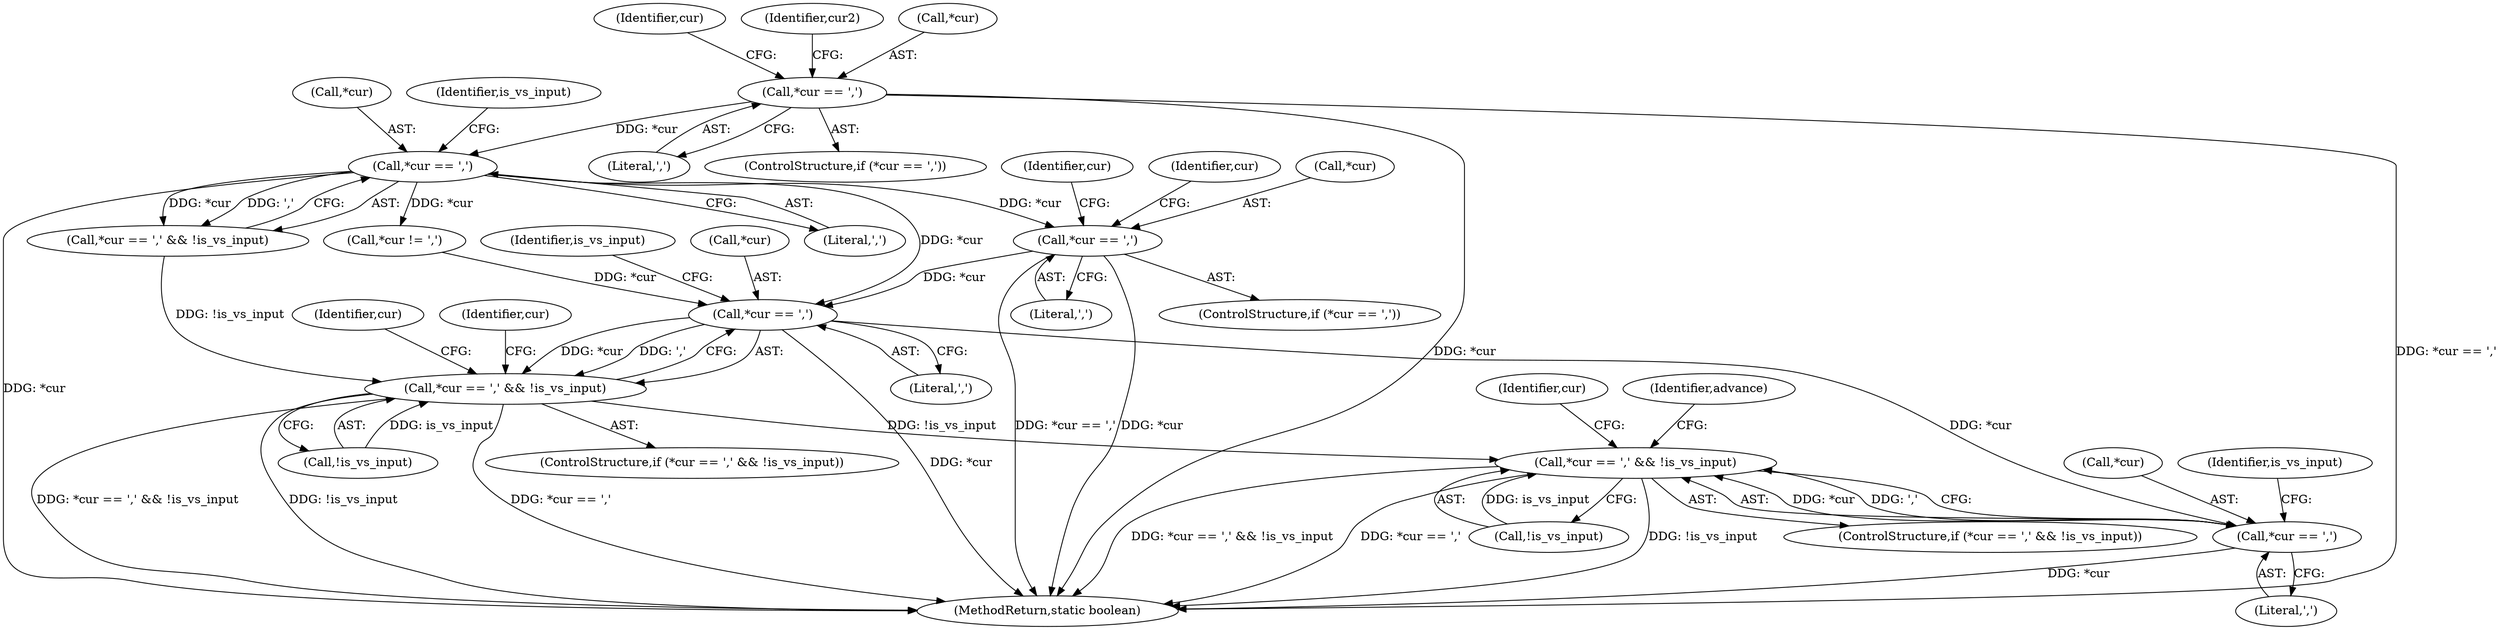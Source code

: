 digraph "0_virglrenderer_e534b51ca3c3cd25f3990589932a9ed711c59b27@pointer" {
"1003574" [label="(Call,*cur == ',')"];
"1003222" [label="(Call,*cur == ',')"];
"1003134" [label="(Call,*cur == ',')"];
"1003689" [label="(Call,*cur == ',')"];
"1003688" [label="(Call,*cur == ',' && !is_vs_input)"];
"1003759" [label="(Call,*cur == ',' && !is_vs_input)"];
"1003760" [label="(Call,*cur == ',')"];
"1003687" [label="(ControlStructure,if (*cur == ',' && !is_vs_input))"];
"1003761" [label="(Call,*cur)"];
"1003765" [label="(Identifier,is_vs_input)"];
"1003688" [label="(Call,*cur == ',' && !is_vs_input)"];
"1003573" [label="(ControlStructure,if (*cur == ','))"];
"1003222" [label="(Call,*cur == ',')"];
"1003225" [label="(Literal,',')"];
"1003381" [label="(Call,*cur != ',')"];
"1003224" [label="(Identifier,cur)"];
"1003693" [label="(Call,!is_vs_input)"];
"1003140" [label="(Identifier,cur2)"];
"1003692" [label="(Literal,',')"];
"1003580" [label="(Identifier,cur)"];
"1003698" [label="(Identifier,cur)"];
"1003680" [label="(Identifier,cur)"];
"1003759" [label="(Call,*cur == ',' && !is_vs_input)"];
"1003751" [label="(Identifier,cur)"];
"1003758" [label="(ControlStructure,if (*cur == ',' && !is_vs_input))"];
"1003769" [label="(Identifier,cur)"];
"1003577" [label="(Literal,',')"];
"1003574" [label="(Call,*cur == ',')"];
"1003764" [label="(Call,!is_vs_input)"];
"1004167" [label="(MethodReturn,static boolean)"];
"1003694" [label="(Identifier,is_vs_input)"];
"1003137" [label="(Literal,',')"];
"1003690" [label="(Call,*cur)"];
"1003689" [label="(Call,*cur == ',')"];
"1003805" [label="(Identifier,advance)"];
"1003763" [label="(Literal,',')"];
"1003221" [label="(Call,*cur == ',' && !is_vs_input)"];
"1003134" [label="(Call,*cur == ',')"];
"1003223" [label="(Call,*cur)"];
"1003135" [label="(Call,*cur)"];
"1003227" [label="(Identifier,is_vs_input)"];
"1003760" [label="(Call,*cur == ',')"];
"1003133" [label="(ControlStructure,if (*cur == ','))"];
"1003575" [label="(Call,*cur)"];
"1003574" -> "1003573"  [label="AST: "];
"1003574" -> "1003577"  [label="CFG: "];
"1003575" -> "1003574"  [label="AST: "];
"1003577" -> "1003574"  [label="AST: "];
"1003580" -> "1003574"  [label="CFG: "];
"1003680" -> "1003574"  [label="CFG: "];
"1003574" -> "1004167"  [label="DDG: *cur == ','"];
"1003574" -> "1004167"  [label="DDG: *cur"];
"1003222" -> "1003574"  [label="DDG: *cur"];
"1003574" -> "1003689"  [label="DDG: *cur"];
"1003222" -> "1003221"  [label="AST: "];
"1003222" -> "1003225"  [label="CFG: "];
"1003223" -> "1003222"  [label="AST: "];
"1003225" -> "1003222"  [label="AST: "];
"1003227" -> "1003222"  [label="CFG: "];
"1003221" -> "1003222"  [label="CFG: "];
"1003222" -> "1004167"  [label="DDG: *cur"];
"1003222" -> "1003221"  [label="DDG: *cur"];
"1003222" -> "1003221"  [label="DDG: ','"];
"1003134" -> "1003222"  [label="DDG: *cur"];
"1003222" -> "1003381"  [label="DDG: *cur"];
"1003222" -> "1003689"  [label="DDG: *cur"];
"1003134" -> "1003133"  [label="AST: "];
"1003134" -> "1003137"  [label="CFG: "];
"1003135" -> "1003134"  [label="AST: "];
"1003137" -> "1003134"  [label="AST: "];
"1003140" -> "1003134"  [label="CFG: "];
"1003224" -> "1003134"  [label="CFG: "];
"1003134" -> "1004167"  [label="DDG: *cur == ','"];
"1003134" -> "1004167"  [label="DDG: *cur"];
"1003689" -> "1003688"  [label="AST: "];
"1003689" -> "1003692"  [label="CFG: "];
"1003690" -> "1003689"  [label="AST: "];
"1003692" -> "1003689"  [label="AST: "];
"1003694" -> "1003689"  [label="CFG: "];
"1003688" -> "1003689"  [label="CFG: "];
"1003689" -> "1004167"  [label="DDG: *cur"];
"1003689" -> "1003688"  [label="DDG: *cur"];
"1003689" -> "1003688"  [label="DDG: ','"];
"1003381" -> "1003689"  [label="DDG: *cur"];
"1003689" -> "1003760"  [label="DDG: *cur"];
"1003688" -> "1003687"  [label="AST: "];
"1003688" -> "1003693"  [label="CFG: "];
"1003693" -> "1003688"  [label="AST: "];
"1003698" -> "1003688"  [label="CFG: "];
"1003751" -> "1003688"  [label="CFG: "];
"1003688" -> "1004167"  [label="DDG: *cur == ',' && !is_vs_input"];
"1003688" -> "1004167"  [label="DDG: !is_vs_input"];
"1003688" -> "1004167"  [label="DDG: *cur == ','"];
"1003693" -> "1003688"  [label="DDG: is_vs_input"];
"1003221" -> "1003688"  [label="DDG: !is_vs_input"];
"1003688" -> "1003759"  [label="DDG: !is_vs_input"];
"1003759" -> "1003758"  [label="AST: "];
"1003759" -> "1003760"  [label="CFG: "];
"1003759" -> "1003764"  [label="CFG: "];
"1003760" -> "1003759"  [label="AST: "];
"1003764" -> "1003759"  [label="AST: "];
"1003769" -> "1003759"  [label="CFG: "];
"1003805" -> "1003759"  [label="CFG: "];
"1003759" -> "1004167"  [label="DDG: *cur == ',' && !is_vs_input"];
"1003759" -> "1004167"  [label="DDG: *cur == ','"];
"1003759" -> "1004167"  [label="DDG: !is_vs_input"];
"1003760" -> "1003759"  [label="DDG: *cur"];
"1003760" -> "1003759"  [label="DDG: ','"];
"1003764" -> "1003759"  [label="DDG: is_vs_input"];
"1003760" -> "1003763"  [label="CFG: "];
"1003761" -> "1003760"  [label="AST: "];
"1003763" -> "1003760"  [label="AST: "];
"1003765" -> "1003760"  [label="CFG: "];
"1003760" -> "1004167"  [label="DDG: *cur"];
}
